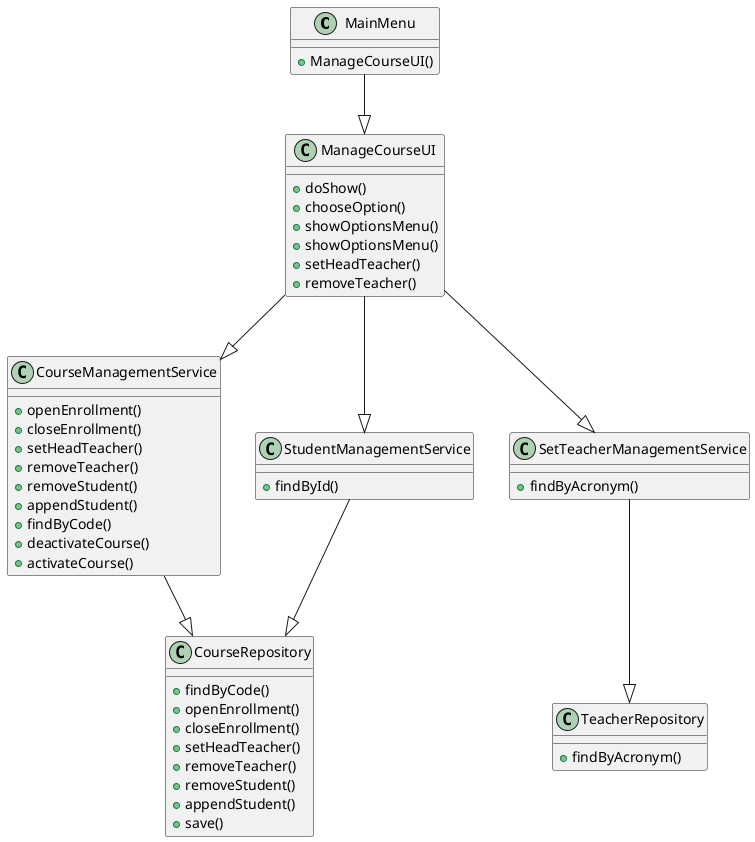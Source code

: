 @startuml
class MainMenu {
  + ManageCourseUI()
}

class ManageCourseUI {
  + doShow()
  + chooseOption()
  + showOptionsMenu()
  + showOptionsMenu()
  + setHeadTeacher()
  + removeTeacher()

}

class CourseManagementService {
  + openEnrollment()
  + closeEnrollment()
  + setHeadTeacher()
  + removeTeacher()
  + removeStudent()
  + appendStudent()
  + findByCode()
  + deactivateCourse()
  + activateCourse()
}

class SetTeacherManagementService {
  + findByAcronym()
}

class StudentManagementService {
  + findById()
}

class CourseRepository {
  + findByCode()
  + openEnrollment()
  + closeEnrollment()
  + setHeadTeacher()
  + removeTeacher()
  + removeStudent()
  + appendStudent()
  + save()
}
class TeacherRepository {
  + findByAcronym()
}

MainMenu --|> ManageCourseUI
ManageCourseUI --|> CourseManagementService
ManageCourseUI --|> SetTeacherManagementService
ManageCourseUI --|> StudentManagementService
CourseManagementService --|> CourseRepository
SetTeacherManagementService --|> TeacherRepository
StudentManagementService --|> CourseRepository
@enduml
